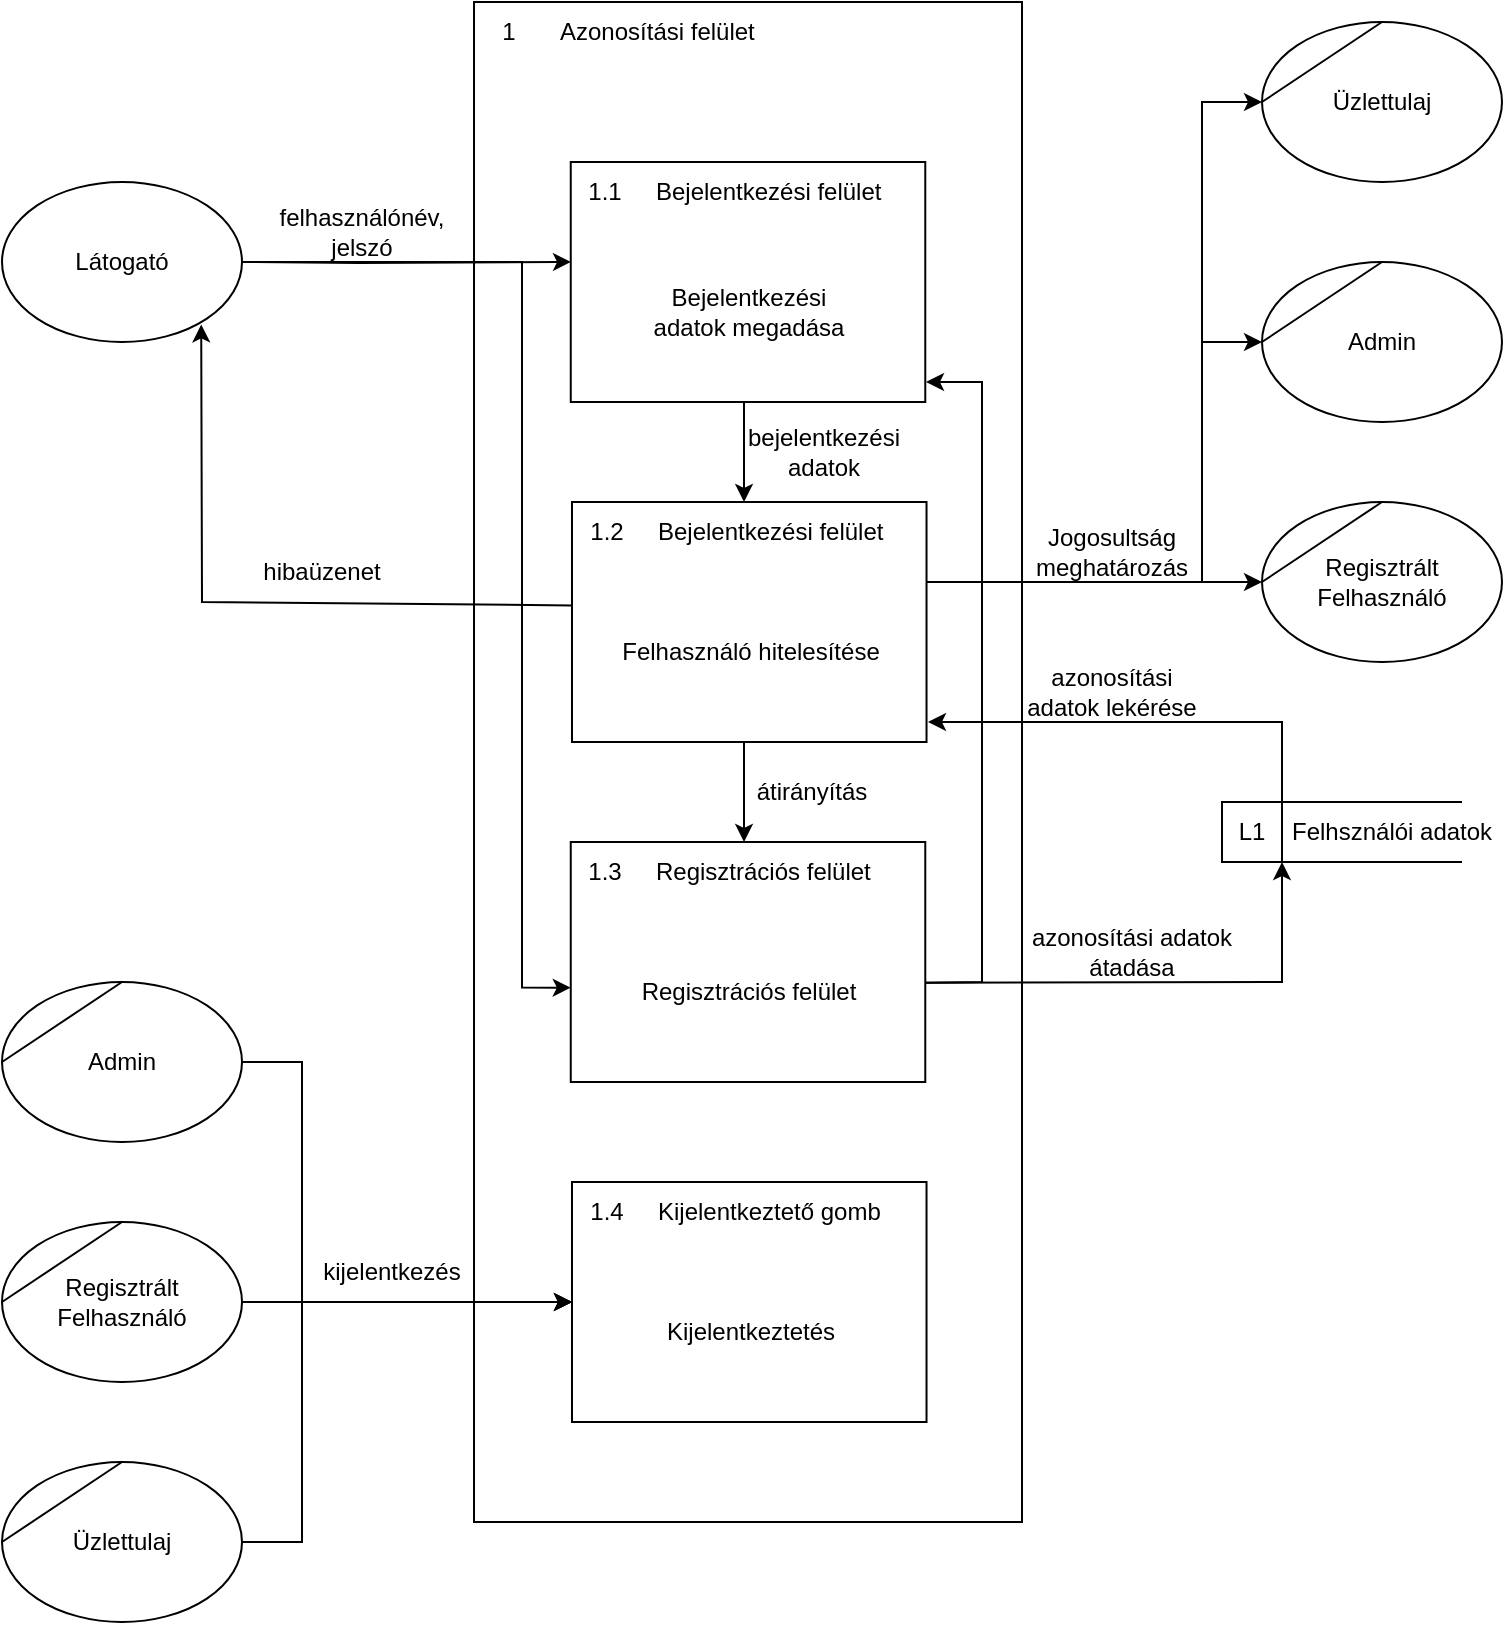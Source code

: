 <mxfile version="20.8.20" type="device"><diagram name="Page-1" id="wBHr8lDyeCEjuskGQir8"><mxGraphModel dx="742" dy="1143" grid="1" gridSize="10" guides="1" tooltips="1" connect="1" arrows="1" fold="1" page="1" pageScale="1" pageWidth="827" pageHeight="1169" math="0" shadow="0"><root><mxCell id="0"/><mxCell id="1" parent="0"/><mxCell id="6Y3xSeC-OIGS1qBUJar_-1" value="" style="html=1;dashed=0;whitespace=wrap;shape=mxgraph.dfd.process;align=center;container=1;collapsible=0;spacingTop=30;" parent="1" vertex="1"><mxGeometry x="276.01" y="150" width="273.99" height="760" as="geometry"/></mxCell><mxCell id="6Y3xSeC-OIGS1qBUJar_-2" value="1" style="text;html=1;strokeColor=none;fillColor=none;align=center;verticalAlign=middle;whiteSpace=wrap;rounded=0;movable=0;resizable=0;rotatable=0;cloneable=0;deletable=0;connectable=0;allowArrows=0;pointerEvents=1;" parent="6Y3xSeC-OIGS1qBUJar_-1" vertex="1"><mxGeometry width="35" height="30" as="geometry"/></mxCell><mxCell id="6Y3xSeC-OIGS1qBUJar_-3" value="Azonosítási felület" style="text;html=1;strokeColor=none;fillColor=none;align=left;verticalAlign=middle;whiteSpace=wrap;rounded=0;movable=0;resizable=0;connectable=0;allowArrows=0;rotatable=0;cloneable=0;deletable=0;spacingLeft=6;autosize=1;resizeWidth=0;" parent="6Y3xSeC-OIGS1qBUJar_-1" vertex="1"><mxGeometry x="35" width="120" height="30" as="geometry"/></mxCell><mxCell id="6Y3xSeC-OIGS1qBUJar_-7" value="Bejelentkezési&lt;br&gt;adatok megadása" style="html=1;dashed=0;whitespace=wrap;shape=mxgraph.dfd.process2;align=center;container=1;collapsible=0;spacingTop=30;" parent="6Y3xSeC-OIGS1qBUJar_-1" vertex="1"><mxGeometry x="48.366" y="80" width="177.266" height="120" as="geometry"/></mxCell><mxCell id="6Y3xSeC-OIGS1qBUJar_-8" value="1.1" style="text;html=1;strokeColor=none;fillColor=none;align=center;verticalAlign=middle;whiteSpace=wrap;rounded=0;connectable=0;allowArrows=0;editable=1;movable=0;resizable=0;rotatable=0;deletable=0;locked=0;cloneable=0;" parent="6Y3xSeC-OIGS1qBUJar_-7" vertex="1"><mxGeometry width="35" height="30" as="geometry"/></mxCell><mxCell id="6Y3xSeC-OIGS1qBUJar_-9" value="Bejelentkezési felület" style="text;strokeColor=none;fillColor=none;align=left;verticalAlign=middle;whiteSpace=wrap;rounded=0;autosize=1;connectable=0;allowArrows=0;movable=0;resizable=0;rotatable=0;deletable=0;cloneable=0;spacingLeft=6;fontStyle=0;html=1;" parent="6Y3xSeC-OIGS1qBUJar_-7" vertex="1"><mxGeometry x="35" width="140" height="30" as="geometry"/></mxCell><mxCell id="6Y3xSeC-OIGS1qBUJar_-16" value="Felhasználó hitelesítése" style="html=1;dashed=0;whitespace=wrap;shape=mxgraph.dfd.process2;align=center;container=1;collapsible=0;spacingTop=30;" parent="6Y3xSeC-OIGS1qBUJar_-1" vertex="1"><mxGeometry x="48.986" y="250" width="177.266" height="120" as="geometry"/></mxCell><mxCell id="6Y3xSeC-OIGS1qBUJar_-17" value="1.2" style="text;html=1;strokeColor=none;fillColor=none;align=center;verticalAlign=middle;whiteSpace=wrap;rounded=0;connectable=0;allowArrows=0;editable=1;movable=0;resizable=0;rotatable=0;deletable=0;locked=0;cloneable=0;" parent="6Y3xSeC-OIGS1qBUJar_-16" vertex="1"><mxGeometry width="35" height="30" as="geometry"/></mxCell><mxCell id="6Y3xSeC-OIGS1qBUJar_-18" value="Bejelentkezési felület" style="text;strokeColor=none;fillColor=none;align=left;verticalAlign=middle;whiteSpace=wrap;rounded=0;autosize=1;connectable=0;allowArrows=0;movable=0;resizable=0;rotatable=0;deletable=0;cloneable=0;spacingLeft=6;fontStyle=0;html=1;" parent="6Y3xSeC-OIGS1qBUJar_-16" vertex="1"><mxGeometry x="35" width="140" height="30" as="geometry"/></mxCell><mxCell id="6Y3xSeC-OIGS1qBUJar_-21" value="" style="endArrow=classic;html=1;rounded=0;" parent="6Y3xSeC-OIGS1qBUJar_-1" edge="1"><mxGeometry width="50" height="50" relative="1" as="geometry"><mxPoint x="135" y="370" as="sourcePoint"/><mxPoint x="135" y="420" as="targetPoint"/></mxGeometry></mxCell><mxCell id="6Y3xSeC-OIGS1qBUJar_-24" value="Regisztrációs felület" style="html=1;dashed=0;whitespace=wrap;shape=mxgraph.dfd.process2;align=center;container=1;collapsible=0;spacingTop=30;" parent="6Y3xSeC-OIGS1qBUJar_-1" vertex="1"><mxGeometry x="48.366" y="420" width="177.266" height="120" as="geometry"/></mxCell><mxCell id="6Y3xSeC-OIGS1qBUJar_-25" value="1.3" style="text;html=1;strokeColor=none;fillColor=none;align=center;verticalAlign=middle;whiteSpace=wrap;rounded=0;connectable=0;allowArrows=0;editable=1;movable=0;resizable=0;rotatable=0;deletable=0;locked=0;cloneable=0;" parent="6Y3xSeC-OIGS1qBUJar_-24" vertex="1"><mxGeometry width="35" height="30" as="geometry"/></mxCell><mxCell id="6Y3xSeC-OIGS1qBUJar_-26" value="Regisztrációs felület" style="text;strokeColor=none;fillColor=none;align=left;verticalAlign=middle;whiteSpace=wrap;rounded=0;autosize=1;connectable=0;allowArrows=0;movable=0;resizable=0;rotatable=0;deletable=0;cloneable=0;spacingLeft=6;fontStyle=0;html=1;" parent="6Y3xSeC-OIGS1qBUJar_-24" vertex="1"><mxGeometry x="35" width="130" height="30" as="geometry"/></mxCell><mxCell id="6Y3xSeC-OIGS1qBUJar_-27" value="átirányítás" style="text;html=1;strokeColor=none;fillColor=none;align=center;verticalAlign=middle;whiteSpace=wrap;rounded=0;" parent="6Y3xSeC-OIGS1qBUJar_-1" vertex="1"><mxGeometry x="137.99" y="380" width="62.01" height="30" as="geometry"/></mxCell><mxCell id="6Y3xSeC-OIGS1qBUJar_-29" value="" style="endArrow=classic;html=1;rounded=0;" parent="6Y3xSeC-OIGS1qBUJar_-1" edge="1"><mxGeometry width="50" height="50" relative="1" as="geometry"><mxPoint x="135" y="200" as="sourcePoint"/><mxPoint x="135" y="250" as="targetPoint"/></mxGeometry></mxCell><mxCell id="6Y3xSeC-OIGS1qBUJar_-30" value="" style="endArrow=classic;html=1;rounded=0;exitX=1.001;exitY=0.586;exitDx=0;exitDy=0;exitPerimeter=0;" parent="6Y3xSeC-OIGS1qBUJar_-1" source="6Y3xSeC-OIGS1qBUJar_-24" edge="1"><mxGeometry width="50" height="50" relative="1" as="geometry"><mxPoint x="243.99" y="490" as="sourcePoint"/><mxPoint x="225.99" y="190" as="targetPoint"/><Array as="points"><mxPoint x="253.99" y="490"/><mxPoint x="253.99" y="190"/></Array></mxGeometry></mxCell><mxCell id="t-ofbgn7-wJjIu8tS1og-3" value="Kijelentkeztetés" style="html=1;dashed=0;whitespace=wrap;shape=mxgraph.dfd.process2;align=center;container=1;collapsible=0;spacingTop=30;" parent="6Y3xSeC-OIGS1qBUJar_-1" vertex="1"><mxGeometry x="48.986" y="590" width="177.266" height="120" as="geometry"/></mxCell><mxCell id="t-ofbgn7-wJjIu8tS1og-4" value="1.4" style="text;html=1;strokeColor=none;fillColor=none;align=center;verticalAlign=middle;whiteSpace=wrap;rounded=0;connectable=0;allowArrows=0;editable=1;movable=0;resizable=0;rotatable=0;deletable=0;locked=0;cloneable=0;" parent="t-ofbgn7-wJjIu8tS1og-3" vertex="1"><mxGeometry width="35" height="30" as="geometry"/></mxCell><mxCell id="t-ofbgn7-wJjIu8tS1og-5" value="Kijelentkeztető gomb" style="text;strokeColor=none;fillColor=none;align=left;verticalAlign=middle;whiteSpace=wrap;rounded=0;autosize=1;connectable=0;allowArrows=0;movable=0;resizable=0;rotatable=0;deletable=0;cloneable=0;spacingLeft=6;fontStyle=0;html=1;" parent="t-ofbgn7-wJjIu8tS1og-3" vertex="1"><mxGeometry x="35" width="140" height="30" as="geometry"/></mxCell><mxCell id="6Y3xSeC-OIGS1qBUJar_-13" style="edgeStyle=orthogonalEdgeStyle;rounded=0;orthogonalLoop=1;jettySize=auto;html=1;exitX=1;exitY=0.5;exitDx=0;exitDy=0;entryX=0.177;entryY=0.171;entryDx=0;entryDy=0;entryPerimeter=0;" parent="1" target="6Y3xSeC-OIGS1qBUJar_-1" edge="1"><mxGeometry relative="1" as="geometry"><mxPoint x="160" y="280" as="sourcePoint"/></mxGeometry></mxCell><mxCell id="6Y3xSeC-OIGS1qBUJar_-5" value="Felhsználói adatok" style="html=1;dashed=0;whitespace=wrap;shape=mxgraph.dfd.dataStoreID;align=left;spacingLeft=33;container=1;collapsible=0;autosize=0;" parent="1" vertex="1"><mxGeometry x="650" y="550" width="120" height="30" as="geometry"/></mxCell><mxCell id="6Y3xSeC-OIGS1qBUJar_-6" value="L1" style="text;html=1;strokeColor=none;fillColor=none;align=center;verticalAlign=middle;whiteSpace=wrap;rounded=0;movable=0;resizable=0;rotatable=0;cloneable=0;deletable=0;allowArrows=0;connectable=0;" parent="6Y3xSeC-OIGS1qBUJar_-5" vertex="1"><mxGeometry width="30" height="30" as="geometry"/></mxCell><mxCell id="6Y3xSeC-OIGS1qBUJar_-14" value="felhasználónév, jelszó" style="text;html=1;strokeColor=none;fillColor=none;align=center;verticalAlign=middle;whiteSpace=wrap;rounded=0;" parent="1" vertex="1"><mxGeometry x="170" y="250" width="100" height="30" as="geometry"/></mxCell><mxCell id="6Y3xSeC-OIGS1qBUJar_-19" value="" style="endArrow=classic;html=1;rounded=0;exitX=0.25;exitY=0;exitDx=0;exitDy=0;exitPerimeter=0;" parent="1" source="6Y3xSeC-OIGS1qBUJar_-5" edge="1"><mxGeometry width="50" height="50" relative="1" as="geometry"><mxPoint x="660" y="540" as="sourcePoint"/><mxPoint x="503" y="510" as="targetPoint"/><Array as="points"><mxPoint x="680" y="510"/></Array></mxGeometry></mxCell><mxCell id="6Y3xSeC-OIGS1qBUJar_-22" value="" style="endArrow=classic;html=1;rounded=0;exitX=0.002;exitY=0.431;exitDx=0;exitDy=0;exitPerimeter=0;entryX=0.83;entryY=0.89;entryDx=0;entryDy=0;entryPerimeter=0;" parent="1" source="6Y3xSeC-OIGS1qBUJar_-16" edge="1"><mxGeometry width="50" height="50" relative="1" as="geometry"><mxPoint x="250" y="480" as="sourcePoint"/><mxPoint x="139.6" y="311.2" as="targetPoint"/><Array as="points"><mxPoint x="140" y="450"/></Array></mxGeometry></mxCell><mxCell id="6Y3xSeC-OIGS1qBUJar_-23" value="hibaüzenet" style="text;html=1;strokeColor=none;fillColor=none;align=center;verticalAlign=middle;whiteSpace=wrap;rounded=0;" parent="1" vertex="1"><mxGeometry x="150" y="420" width="100" height="30" as="geometry"/></mxCell><mxCell id="6Y3xSeC-OIGS1qBUJar_-28" style="edgeStyle=orthogonalEdgeStyle;rounded=0;orthogonalLoop=1;jettySize=auto;html=1;exitX=1;exitY=0.5;exitDx=0;exitDy=0;entryX=0;entryY=0.607;entryDx=0;entryDy=0;entryPerimeter=0;" parent="1" target="6Y3xSeC-OIGS1qBUJar_-24" edge="1"><mxGeometry relative="1" as="geometry"><Array as="points"><mxPoint x="300" y="280"/><mxPoint x="300" y="643"/></Array><mxPoint x="160" y="280" as="sourcePoint"/></mxGeometry></mxCell><mxCell id="6Y3xSeC-OIGS1qBUJar_-32" value="" style="endArrow=classic;html=1;rounded=0;exitX=1.001;exitY=0.586;exitDx=0;exitDy=0;exitPerimeter=0;" parent="1" source="6Y3xSeC-OIGS1qBUJar_-24" edge="1"><mxGeometry width="50" height="50" relative="1" as="geometry"><mxPoint x="778.02" y="790" as="sourcePoint"/><mxPoint x="680" y="580" as="targetPoint"/><Array as="points"><mxPoint x="680" y="640"/></Array></mxGeometry></mxCell><mxCell id="6Y3xSeC-OIGS1qBUJar_-33" value="azonosítási adatok átadása" style="text;html=1;strokeColor=none;fillColor=none;align=center;verticalAlign=middle;whiteSpace=wrap;rounded=0;" parent="1" vertex="1"><mxGeometry x="550" y="610" width="110" height="30" as="geometry"/></mxCell><mxCell id="6Y3xSeC-OIGS1qBUJar_-34" value="azonosítási adatok lekérése" style="text;html=1;strokeColor=none;fillColor=none;align=center;verticalAlign=middle;whiteSpace=wrap;rounded=0;" parent="1" vertex="1"><mxGeometry x="550" y="480" width="90" height="30" as="geometry"/></mxCell><mxCell id="6Y3xSeC-OIGS1qBUJar_-52" value="Regisztrált&lt;br&gt;Felhasználó" style="shape=stencil(tZRtjoMgEIZPw98GJR6gYXfvQe10nZQCAbYft99RNKlW7GajiTGZeeXhnZGBCRka5YCVvGHig5VlwTm9Kb5NYhUc1DElr8qjOmhISojenuGGx9gz0DTgMbaq+GR8T9+0j5C1NYYgaE0YKU86wRQaWsvvCdZv/xhFjvgXiOB7kynLyq+/Y3fVNuBiI79j7OB+db/rgceOi61+3Grg4v9YISmTO9xCHlR9/vb2xxxnzYDW6AK8OfLTeZzO66ynzM5CnqyHBUsn1DqN9UITnWoH/kUY5Iu9PtVUzRY1jx4IGk22K9UioSs+44+uvFxl3bKX1nTZdE12iV8=);whiteSpace=wrap;html=1;" parent="1" vertex="1"><mxGeometry x="670" y="400" width="120" height="80" as="geometry"/></mxCell><mxCell id="6Y3xSeC-OIGS1qBUJar_-53" value="Admin" style="shape=stencil(tZRtjoMgEIZPw98GJR6gYXfvQe10nZQCAbYft99RNKlW7GajiTGZeeXhnZGBCRka5YCVvGHig5VlwTm9Kb5NYhUc1DElr8qjOmhISojenuGGx9gz0DTgMbaq+GR8T9+0j5C1NYYgaE0YKU86wRQaWsvvCdZv/xhFjvgXiOB7kynLyq+/Y3fVNuBiI79j7OB+db/rgceOi61+3Grg4v9YISmTO9xCHlR9/vb2xxxnzYDW6AK8OfLTeZzO66ynzM5CnqyHBUsn1DqN9UITnWoH/kUY5Iu9PtVUzRY1jx4IGk22K9UioSs+44+uvFxl3bKX1nTZdE12iV8=);whiteSpace=wrap;html=1;" parent="1" vertex="1"><mxGeometry x="670" y="280" width="120" height="80" as="geometry"/></mxCell><mxCell id="6Y3xSeC-OIGS1qBUJar_-54" value="" style="endArrow=classic;html=1;rounded=0;entryX=0;entryY=0.5;entryDx=0;entryDy=0;" parent="1" target="6Y3xSeC-OIGS1qBUJar_-53" edge="1"><mxGeometry width="50" height="50" relative="1" as="geometry"><mxPoint x="640" y="320" as="sourcePoint"/><mxPoint x="670" y="260" as="targetPoint"/><Array as="points"><mxPoint x="640" y="440"/><mxPoint x="640" y="320"/></Array></mxGeometry></mxCell><mxCell id="6Y3xSeC-OIGS1qBUJar_-55" value="" style="endArrow=classic;html=1;rounded=0;entryX=0;entryY=0.5;entryDx=0;entryDy=0;" parent="1" target="6Y3xSeC-OIGS1qBUJar_-52" edge="1"><mxGeometry width="50" height="50" relative="1" as="geometry"><mxPoint x="502" y="440" as="sourcePoint"/><mxPoint x="660" y="260" as="targetPoint"/><Array as="points"><mxPoint x="630" y="440"/></Array></mxGeometry></mxCell><mxCell id="6Y3xSeC-OIGS1qBUJar_-56" value="Jogosultság meghatározás" style="text;html=1;strokeColor=none;fillColor=none;align=center;verticalAlign=middle;whiteSpace=wrap;rounded=0;" parent="1" vertex="1"><mxGeometry x="560" y="410" width="70" height="30" as="geometry"/></mxCell><mxCell id="t-ofbgn7-wJjIu8tS1og-7" style="edgeStyle=orthogonalEdgeStyle;rounded=0;orthogonalLoop=1;jettySize=auto;html=1;exitX=1;exitY=0.5;exitDx=0;exitDy=0;" parent="1" source="t-ofbgn7-wJjIu8tS1og-1" target="t-ofbgn7-wJjIu8tS1og-3" edge="1"><mxGeometry relative="1" as="geometry"><Array as="points"><mxPoint x="180" y="800"/><mxPoint x="180" y="800"/></Array></mxGeometry></mxCell><mxCell id="t-ofbgn7-wJjIu8tS1og-1" value="Regisztrált&lt;br&gt;Felhasználó" style="shape=stencil(tZRtjoMgEIZPw98GJR6gYXfvQe10nZQCAbYft99RNKlW7GajiTGZeeXhnZGBCRka5YCVvGHig5VlwTm9Kb5NYhUc1DElr8qjOmhISojenuGGx9gz0DTgMbaq+GR8T9+0j5C1NYYgaE0YKU86wRQaWsvvCdZv/xhFjvgXiOB7kynLyq+/Y3fVNuBiI79j7OB+db/rgceOi61+3Grg4v9YISmTO9xCHlR9/vb2xxxnzYDW6AK8OfLTeZzO66ynzM5CnqyHBUsn1DqN9UITnWoH/kUY5Iu9PtVUzRY1jx4IGk22K9UioSs+44+uvFxl3bKX1nTZdE12iV8=);whiteSpace=wrap;html=1;" parent="1" vertex="1"><mxGeometry x="40" y="760" width="120" height="80" as="geometry"/></mxCell><mxCell id="t-ofbgn7-wJjIu8tS1og-6" style="edgeStyle=orthogonalEdgeStyle;rounded=0;orthogonalLoop=1;jettySize=auto;html=1;exitX=1;exitY=0.5;exitDx=0;exitDy=0;" parent="1" source="t-ofbgn7-wJjIu8tS1og-2" target="t-ofbgn7-wJjIu8tS1og-3" edge="1"><mxGeometry relative="1" as="geometry"><Array as="points"><mxPoint x="190" y="680"/><mxPoint x="190" y="800"/></Array></mxGeometry></mxCell><mxCell id="t-ofbgn7-wJjIu8tS1og-2" value="Admin" style="shape=stencil(tZRtjoMgEIZPw98GJR6gYXfvQe10nZQCAbYft99RNKlW7GajiTGZeeXhnZGBCRka5YCVvGHig5VlwTm9Kb5NYhUc1DElr8qjOmhISojenuGGx9gz0DTgMbaq+GR8T9+0j5C1NYYgaE0YKU86wRQaWsvvCdZv/xhFjvgXiOB7kynLyq+/Y3fVNuBiI79j7OB+db/rgceOi61+3Grg4v9YISmTO9xCHlR9/vb2xxxnzYDW6AK8OfLTeZzO66ynzM5CnqyHBUsn1DqN9UITnWoH/kUY5Iu9PtVUzRY1jx4IGk22K9UioSs+44+uvFxl3bKX1nTZdE12iV8=);whiteSpace=wrap;html=1;" parent="1" vertex="1"><mxGeometry x="40" y="640" width="120" height="80" as="geometry"/></mxCell><mxCell id="t-ofbgn7-wJjIu8tS1og-8" value="kijelentkezés" style="text;html=1;strokeColor=none;fillColor=none;align=center;verticalAlign=middle;whiteSpace=wrap;rounded=0;" parent="1" vertex="1"><mxGeometry x="190" y="770" width="90" height="30" as="geometry"/></mxCell><mxCell id="STA9T1CAqGOj2N9s6_vH-1" value="Üzlettulaj" style="shape=stencil(tZRtjoMgEIZPw98GJR6gYXfvQe10nZQCAbYft99RNKlW7GajiTGZeeXhnZGBCRka5YCVvGHig5VlwTm9Kb5NYhUc1DElr8qjOmhISojenuGGx9gz0DTgMbaq+GR8T9+0j5C1NYYgaE0YKU86wRQaWsvvCdZv/xhFjvgXiOB7kynLyq+/Y3fVNuBiI79j7OB+db/rgceOi61+3Grg4v9YISmTO9xCHlR9/vb2xxxnzYDW6AK8OfLTeZzO66ynzM5CnqyHBUsn1DqN9UITnWoH/kUY5Iu9PtVUzRY1jx4IGk22K9UioSs+44+uvFxl3bKX1nTZdE12iV8=);whiteSpace=wrap;html=1;" parent="1" vertex="1"><mxGeometry x="40" y="880" width="120" height="80" as="geometry"/></mxCell><mxCell id="STA9T1CAqGOj2N9s6_vH-2" style="edgeStyle=orthogonalEdgeStyle;rounded=0;orthogonalLoop=1;jettySize=auto;html=1;exitX=1;exitY=0.5;exitDx=0;exitDy=0;" parent="1" source="STA9T1CAqGOj2N9s6_vH-1" target="t-ofbgn7-wJjIu8tS1og-3" edge="1"><mxGeometry relative="1" as="geometry"><Array as="points"><mxPoint x="190" y="920"/><mxPoint x="190" y="800"/></Array></mxGeometry></mxCell><mxCell id="STA9T1CAqGOj2N9s6_vH-3" value="Üzlettulaj" style="shape=stencil(tZRtjoMgEIZPw98GJR6gYXfvQe10nZQCAbYft99RNKlW7GajiTGZeeXhnZGBCRka5YCVvGHig5VlwTm9Kb5NYhUc1DElr8qjOmhISojenuGGx9gz0DTgMbaq+GR8T9+0j5C1NYYgaE0YKU86wRQaWsvvCdZv/xhFjvgXiOB7kynLyq+/Y3fVNuBiI79j7OB+db/rgceOi61+3Grg4v9YISmTO9xCHlR9/vb2xxxnzYDW6AK8OfLTeZzO66ynzM5CnqyHBUsn1DqN9UITnWoH/kUY5Iu9PtVUzRY1jx4IGk22K9UioSs+44+uvFxl3bKX1nTZdE12iV8=);whiteSpace=wrap;html=1;" parent="1" vertex="1"><mxGeometry x="670" y="160" width="120" height="80" as="geometry"/></mxCell><mxCell id="STA9T1CAqGOj2N9s6_vH-4" value="" style="endArrow=classic;html=1;rounded=0;entryX=0;entryY=0.5;entryDx=0;entryDy=0;" parent="1" target="STA9T1CAqGOj2N9s6_vH-3" edge="1"><mxGeometry width="50" height="50" relative="1" as="geometry"><mxPoint x="640" y="320" as="sourcePoint"/><mxPoint x="670" y="260" as="targetPoint"/><Array as="points"><mxPoint x="640" y="440"/><mxPoint x="640" y="200"/></Array></mxGeometry></mxCell><mxCell id="DSQ8wG4_P40DiZpIv9JF-1" value="Látogató" style="ellipse;whiteSpace=wrap;html=1;" vertex="1" parent="1"><mxGeometry x="40" y="240" width="120" height="80" as="geometry"/></mxCell><mxCell id="DSQ8wG4_P40DiZpIv9JF-2" value="bejelentkezési&lt;br&gt;adatok" style="text;html=1;strokeColor=none;fillColor=none;align=center;verticalAlign=middle;whiteSpace=wrap;rounded=0;" vertex="1" parent="1"><mxGeometry x="420" y="360" width="62.01" height="30" as="geometry"/></mxCell></root></mxGraphModel></diagram></mxfile>